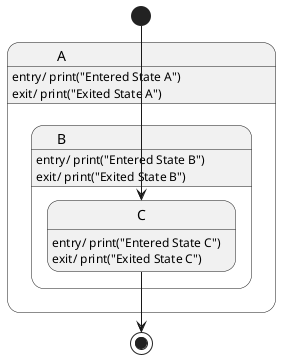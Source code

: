 @startuml

state A {
    state B {
        state C
    }
}
state End <<end>>

state A : entry/ print("Entered State A")
state A : exit/ print("Exited State A")
state B : entry/ print("Entered State B")
state B : exit/ print("Exited State B")
state C : entry/ print("Entered State C")
state C : exit/ print("Exited State C")

[*] --> C
C --> End

@enduml